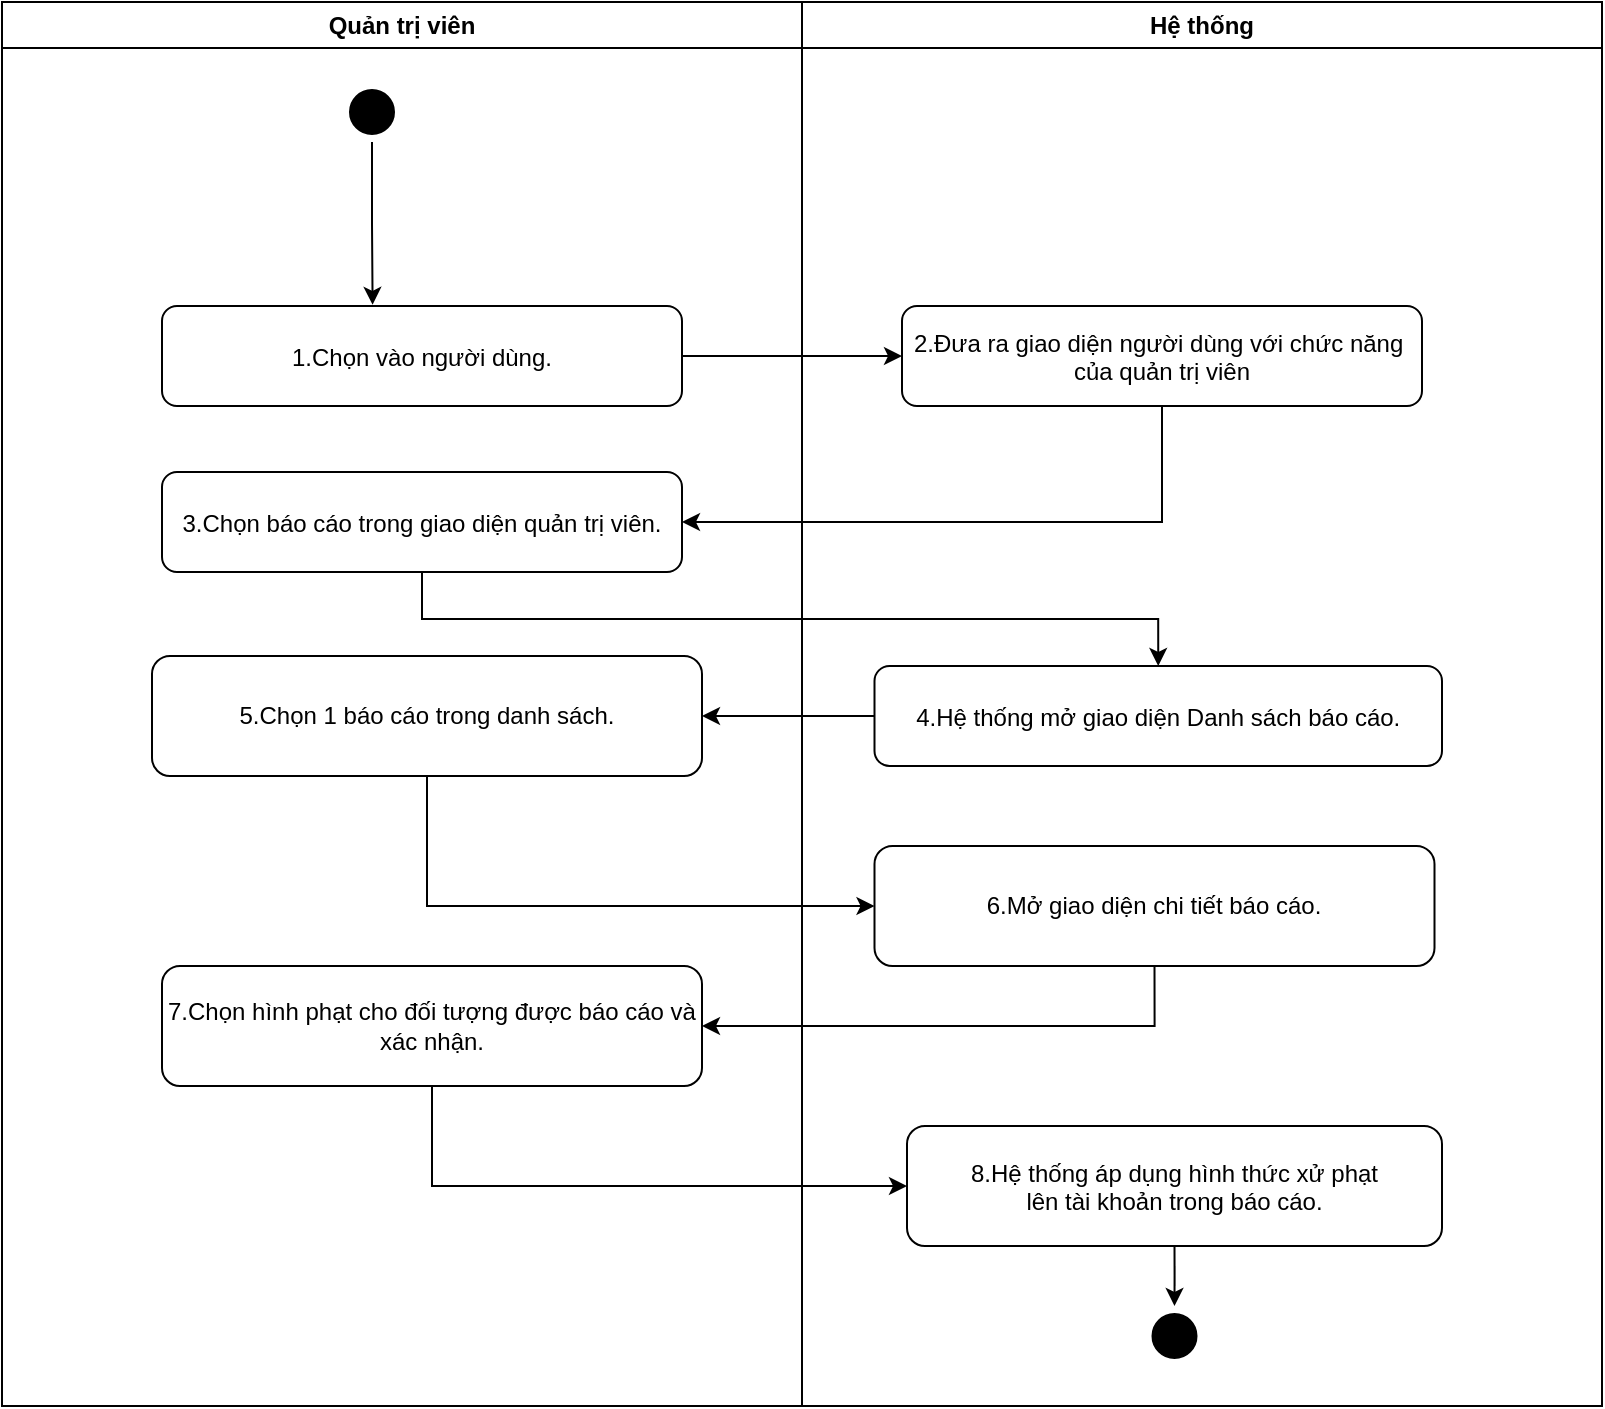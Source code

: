 <mxfile version="28.1.2">
  <diagram name="Page-1" id="e7e014a7-5840-1c2e-5031-d8a46d1fe8dd">
    <mxGraphModel dx="1489" dy="894" grid="1" gridSize="10" guides="1" tooltips="1" connect="1" arrows="1" fold="1" page="1" pageScale="1" pageWidth="1169" pageHeight="826" background="none" math="0" shadow="0">
      <root>
        <mxCell id="0" />
        <mxCell id="1" parent="0" />
        <mxCell id="2" value="Quản trị viên" style="swimlane;whiteSpace=wrap" parent="1" vertex="1">
          <mxGeometry x="40" y="128" width="400" height="702" as="geometry" />
        </mxCell>
        <mxCell id="5" value="" style="ellipse;shape=startState;fillColor=#000000;strokeColor=#000000;" parent="2" vertex="1">
          <mxGeometry x="170" y="40" width="30" height="30" as="geometry" />
        </mxCell>
        <mxCell id="7" value="3.Chọn báo cáo trong giao diện quản trị viên." style="rounded=1;" parent="2" vertex="1">
          <mxGeometry x="80" y="235" width="260" height="50" as="geometry" />
        </mxCell>
        <mxCell id="ofE1IKZhP1BckV__TYuj-32" value="1.Chọn vào người dùng." style="rounded=1;" parent="2" vertex="1">
          <mxGeometry x="80" y="152" width="260" height="50" as="geometry" />
        </mxCell>
        <mxCell id="ofE1IKZhP1BckV__TYuj-33" style="edgeStyle=orthogonalEdgeStyle;rounded=0;orthogonalLoop=1;jettySize=auto;html=1;exitX=0.5;exitY=1;exitDx=0;exitDy=0;entryX=0.405;entryY=-0.012;entryDx=0;entryDy=0;entryPerimeter=0;" parent="2" source="5" target="ofE1IKZhP1BckV__TYuj-32" edge="1">
          <mxGeometry relative="1" as="geometry" />
        </mxCell>
        <mxCell id="s9egA-n-uwzUiJ3B5Gmp-99" value="5.Chọn 1 báo cáo trong danh sách." style="rounded=1;whiteSpace=wrap;html=1;" vertex="1" parent="2">
          <mxGeometry x="75" y="327" width="275" height="60" as="geometry" />
        </mxCell>
        <mxCell id="3" value="Hệ thống" style="swimlane;whiteSpace=wrap" parent="1" vertex="1">
          <mxGeometry x="440" y="128" width="400" height="702" as="geometry" />
        </mxCell>
        <mxCell id="uvt4-mb7bjSLwskbyc6D-61" value="8.Hệ thống áp dụng hình thức xử phạt&#xa;lên tài khoản trong báo cáo." style="rounded=1;" parent="3" vertex="1">
          <mxGeometry x="52.5" y="562" width="267.5" height="60" as="geometry" />
        </mxCell>
        <mxCell id="ofE1IKZhP1BckV__TYuj-31" value="2.Đưa ra giao diện người dùng với chức năng &#xa;của quản trị viên" style="rounded=1;" parent="3" vertex="1">
          <mxGeometry x="50" y="152" width="260" height="50" as="geometry" />
        </mxCell>
        <mxCell id="s9egA-n-uwzUiJ3B5Gmp-57" value="" style="edgeStyle=orthogonalEdgeStyle;rounded=0;orthogonalLoop=1;jettySize=auto;html=1;exitX=0.5;exitY=1;exitDx=0;exitDy=0;" edge="1" parent="3" source="uvt4-mb7bjSLwskbyc6D-61" target="uvt4-mb7bjSLwskbyc6D-66">
          <mxGeometry relative="1" as="geometry">
            <mxPoint x="600" y="790" as="sourcePoint" />
            <mxPoint x="601" y="960" as="targetPoint" />
          </mxGeometry>
        </mxCell>
        <mxCell id="uvt4-mb7bjSLwskbyc6D-66" value="" style="ellipse;shape=startState;fillColor=#000000;strokeColor=#000000;" parent="3" vertex="1">
          <mxGeometry x="171.25" y="652" width="30" height="30" as="geometry" />
        </mxCell>
        <mxCell id="s9egA-n-uwzUiJ3B5Gmp-97" value="4.Hệ thống mở giao diện Danh sách báo cáo." style="rounded=1;" vertex="1" parent="3">
          <mxGeometry x="36.25" y="332" width="283.75" height="50" as="geometry" />
        </mxCell>
        <mxCell id="s9egA-n-uwzUiJ3B5Gmp-101" value="6.Mở giao diện chi tiết báo cáo." style="rounded=1;whiteSpace=wrap;html=1;" vertex="1" parent="3">
          <mxGeometry x="36.25" y="422" width="280" height="60" as="geometry" />
        </mxCell>
        <mxCell id="ofE1IKZhP1BckV__TYuj-34" style="edgeStyle=orthogonalEdgeStyle;rounded=0;orthogonalLoop=1;jettySize=auto;html=1;exitX=1;exitY=0.5;exitDx=0;exitDy=0;entryX=0;entryY=0.5;entryDx=0;entryDy=0;" parent="1" source="ofE1IKZhP1BckV__TYuj-32" target="ofE1IKZhP1BckV__TYuj-31" edge="1">
          <mxGeometry relative="1" as="geometry" />
        </mxCell>
        <mxCell id="ofE1IKZhP1BckV__TYuj-35" style="edgeStyle=orthogonalEdgeStyle;rounded=0;orthogonalLoop=1;jettySize=auto;html=1;exitX=0.5;exitY=1;exitDx=0;exitDy=0;entryX=1;entryY=0.5;entryDx=0;entryDy=0;" parent="1" source="ofE1IKZhP1BckV__TYuj-31" target="7" edge="1">
          <mxGeometry relative="1" as="geometry" />
        </mxCell>
        <mxCell id="s9egA-n-uwzUiJ3B5Gmp-85" style="edgeStyle=orthogonalEdgeStyle;rounded=0;orthogonalLoop=1;jettySize=auto;html=1;exitX=0.5;exitY=1;exitDx=0;exitDy=0;entryX=0.5;entryY=0;entryDx=0;entryDy=0;" edge="1" parent="1" source="7" target="s9egA-n-uwzUiJ3B5Gmp-97">
          <mxGeometry relative="1" as="geometry">
            <mxPoint x="606.25" y="480" as="targetPoint" />
          </mxGeometry>
        </mxCell>
        <mxCell id="s9egA-n-uwzUiJ3B5Gmp-98" style="edgeStyle=orthogonalEdgeStyle;rounded=0;orthogonalLoop=1;jettySize=auto;html=1;exitX=0;exitY=0.5;exitDx=0;exitDy=0;" edge="1" parent="1" source="s9egA-n-uwzUiJ3B5Gmp-97" target="s9egA-n-uwzUiJ3B5Gmp-99">
          <mxGeometry relative="1" as="geometry">
            <mxPoint x="250" y="484.571" as="targetPoint" />
          </mxGeometry>
        </mxCell>
        <mxCell id="s9egA-n-uwzUiJ3B5Gmp-100" style="edgeStyle=orthogonalEdgeStyle;rounded=0;orthogonalLoop=1;jettySize=auto;html=1;exitX=0.5;exitY=1;exitDx=0;exitDy=0;entryX=0;entryY=0.5;entryDx=0;entryDy=0;" edge="1" parent="1" source="s9egA-n-uwzUiJ3B5Gmp-99" target="s9egA-n-uwzUiJ3B5Gmp-101">
          <mxGeometry relative="1" as="geometry">
            <mxPoint x="600" y="560" as="targetPoint" />
          </mxGeometry>
        </mxCell>
        <mxCell id="s9egA-n-uwzUiJ3B5Gmp-106" style="edgeStyle=orthogonalEdgeStyle;rounded=0;orthogonalLoop=1;jettySize=auto;html=1;exitX=0.5;exitY=1;exitDx=0;exitDy=0;entryX=0;entryY=0.5;entryDx=0;entryDy=0;" edge="1" parent="1" source="s9egA-n-uwzUiJ3B5Gmp-105" target="uvt4-mb7bjSLwskbyc6D-61">
          <mxGeometry relative="1" as="geometry" />
        </mxCell>
        <mxCell id="s9egA-n-uwzUiJ3B5Gmp-105" value="7.Chọn hình phạt cho đối tượng được báo cáo và xác nhận." style="rounded=1;whiteSpace=wrap;html=1;" vertex="1" parent="1">
          <mxGeometry x="120" y="610" width="270" height="60" as="geometry" />
        </mxCell>
        <mxCell id="s9egA-n-uwzUiJ3B5Gmp-104" style="edgeStyle=orthogonalEdgeStyle;rounded=0;orthogonalLoop=1;jettySize=auto;html=1;exitX=0.5;exitY=1;exitDx=0;exitDy=0;" edge="1" parent="1" source="s9egA-n-uwzUiJ3B5Gmp-101" target="s9egA-n-uwzUiJ3B5Gmp-105">
          <mxGeometry relative="1" as="geometry">
            <mxPoint x="240" y="640" as="targetPoint" />
          </mxGeometry>
        </mxCell>
      </root>
    </mxGraphModel>
  </diagram>
</mxfile>
